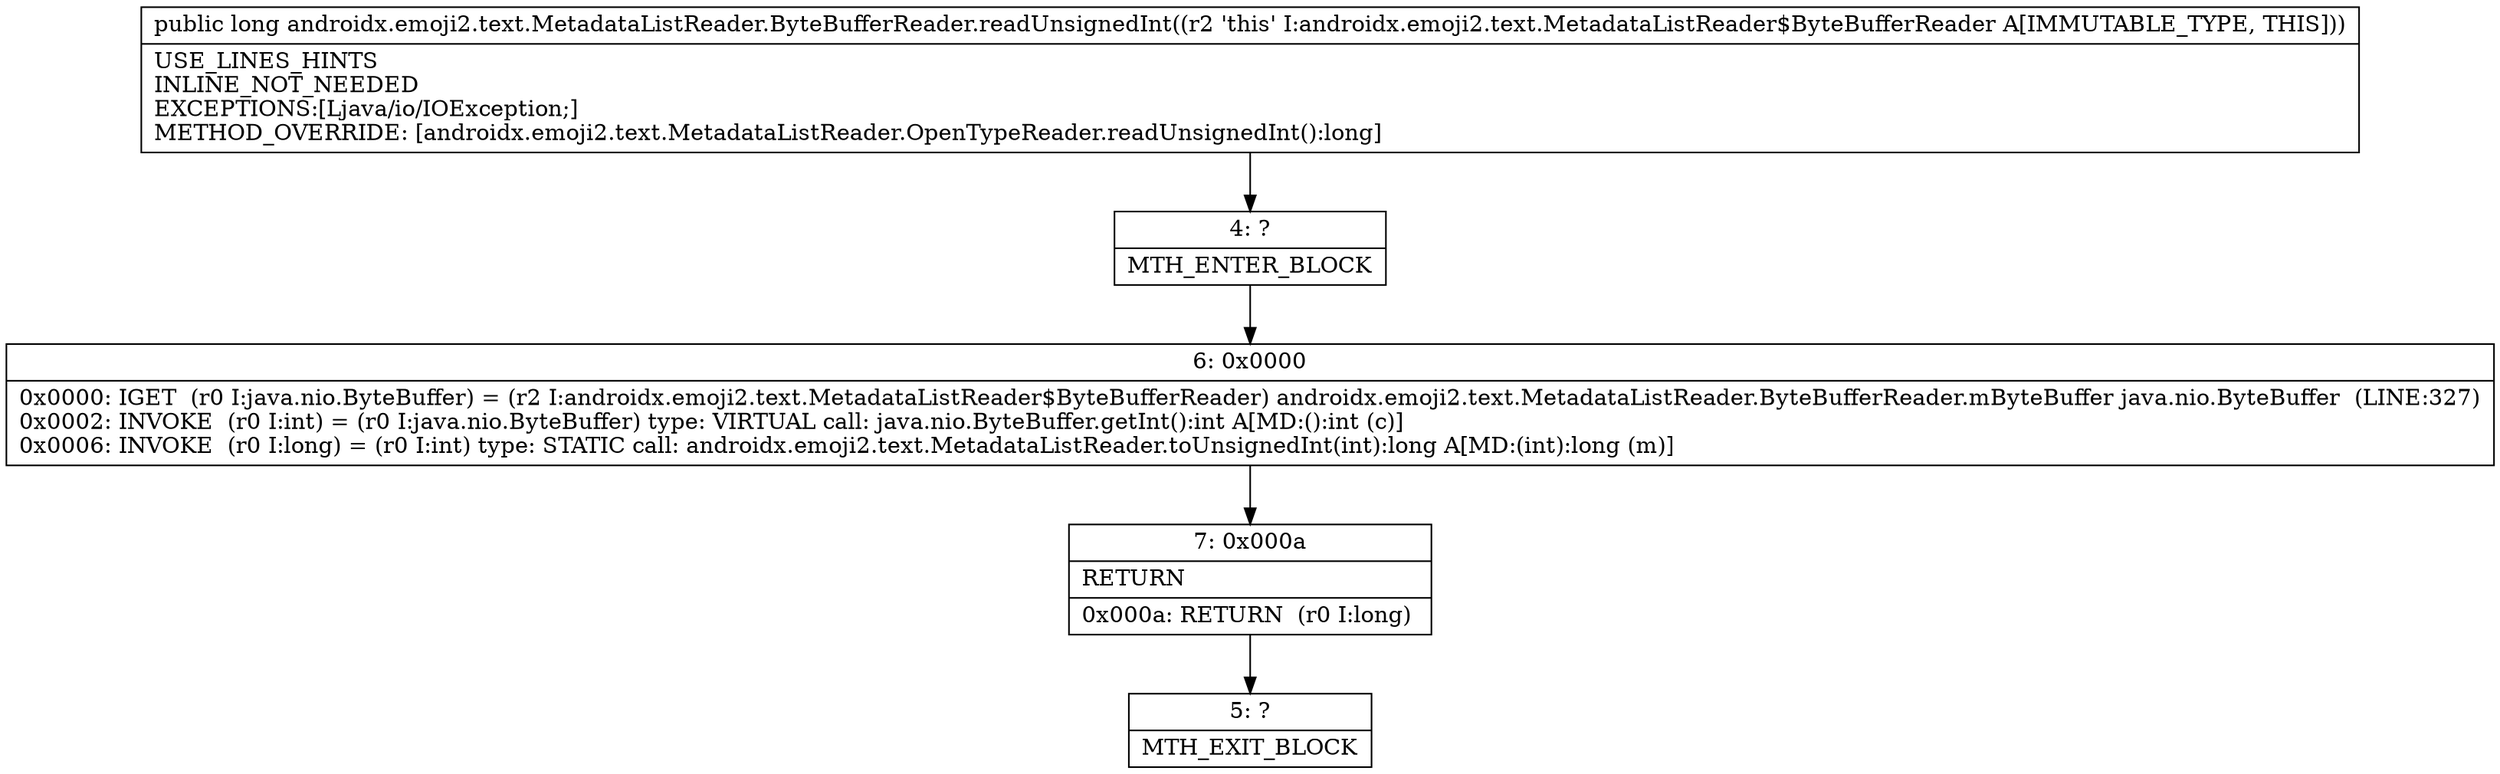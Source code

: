 digraph "CFG forandroidx.emoji2.text.MetadataListReader.ByteBufferReader.readUnsignedInt()J" {
Node_4 [shape=record,label="{4\:\ ?|MTH_ENTER_BLOCK\l}"];
Node_6 [shape=record,label="{6\:\ 0x0000|0x0000: IGET  (r0 I:java.nio.ByteBuffer) = (r2 I:androidx.emoji2.text.MetadataListReader$ByteBufferReader) androidx.emoji2.text.MetadataListReader.ByteBufferReader.mByteBuffer java.nio.ByteBuffer  (LINE:327)\l0x0002: INVOKE  (r0 I:int) = (r0 I:java.nio.ByteBuffer) type: VIRTUAL call: java.nio.ByteBuffer.getInt():int A[MD:():int (c)]\l0x0006: INVOKE  (r0 I:long) = (r0 I:int) type: STATIC call: androidx.emoji2.text.MetadataListReader.toUnsignedInt(int):long A[MD:(int):long (m)]\l}"];
Node_7 [shape=record,label="{7\:\ 0x000a|RETURN\l|0x000a: RETURN  (r0 I:long) \l}"];
Node_5 [shape=record,label="{5\:\ ?|MTH_EXIT_BLOCK\l}"];
MethodNode[shape=record,label="{public long androidx.emoji2.text.MetadataListReader.ByteBufferReader.readUnsignedInt((r2 'this' I:androidx.emoji2.text.MetadataListReader$ByteBufferReader A[IMMUTABLE_TYPE, THIS]))  | USE_LINES_HINTS\lINLINE_NOT_NEEDED\lEXCEPTIONS:[Ljava\/io\/IOException;]\lMETHOD_OVERRIDE: [androidx.emoji2.text.MetadataListReader.OpenTypeReader.readUnsignedInt():long]\l}"];
MethodNode -> Node_4;Node_4 -> Node_6;
Node_6 -> Node_7;
Node_7 -> Node_5;
}

